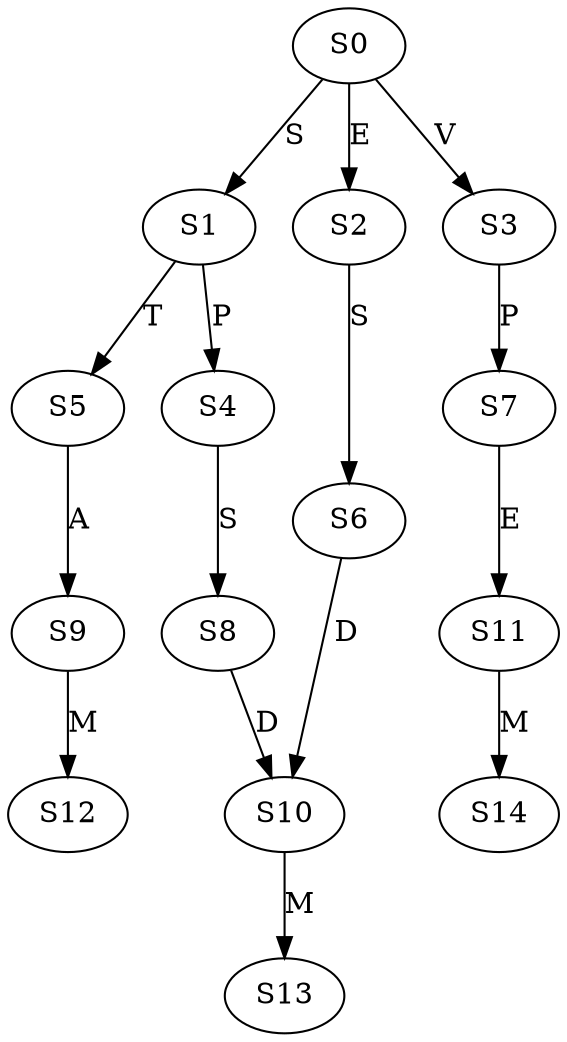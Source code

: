 strict digraph  {
	S0 -> S1 [ label = S ];
	S0 -> S2 [ label = E ];
	S0 -> S3 [ label = V ];
	S1 -> S4 [ label = P ];
	S1 -> S5 [ label = T ];
	S2 -> S6 [ label = S ];
	S3 -> S7 [ label = P ];
	S4 -> S8 [ label = S ];
	S5 -> S9 [ label = A ];
	S6 -> S10 [ label = D ];
	S7 -> S11 [ label = E ];
	S8 -> S10 [ label = D ];
	S9 -> S12 [ label = M ];
	S10 -> S13 [ label = M ];
	S11 -> S14 [ label = M ];
}
